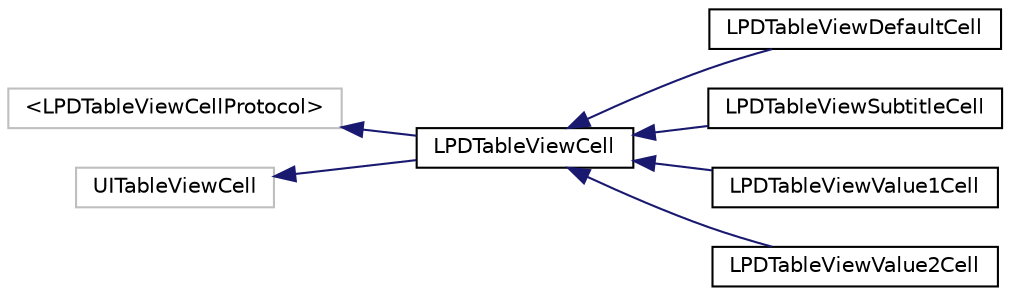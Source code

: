 digraph "Graphical Class Hierarchy"
{
  edge [fontname="Helvetica",fontsize="10",labelfontname="Helvetica",labelfontsize="10"];
  node [fontname="Helvetica",fontsize="10",shape=record];
  rankdir="LR";
  Node128 [label="\<LPDTableViewCellProtocol\>",height=0.2,width=0.4,color="grey75", fillcolor="white", style="filled"];
  Node128 -> Node0 [dir="back",color="midnightblue",fontsize="10",style="solid",fontname="Helvetica"];
  Node0 [label="LPDTableViewCell",height=0.2,width=0.4,color="black", fillcolor="white", style="filled",URL="$interface_l_p_d_table_view_cell.html",tooltip="base class of all table view cell "];
  Node0 -> Node1 [dir="back",color="midnightblue",fontsize="10",style="solid",fontname="Helvetica"];
  Node1 [label="LPDTableViewDefaultCell",height=0.2,width=0.4,color="black", fillcolor="white", style="filled",URL="$interface_l_p_d_table_view_default_cell.html",tooltip="cell with style of UITableViewCellStyleDefault "];
  Node0 -> Node2 [dir="back",color="midnightblue",fontsize="10",style="solid",fontname="Helvetica"];
  Node2 [label="LPDTableViewSubtitleCell",height=0.2,width=0.4,color="black", fillcolor="white", style="filled",URL="$interface_l_p_d_table_view_subtitle_cell.html",tooltip="cell with style of UITableViewCellStyleSubtitle "];
  Node0 -> Node3 [dir="back",color="midnightblue",fontsize="10",style="solid",fontname="Helvetica"];
  Node3 [label="LPDTableViewValue1Cell",height=0.2,width=0.4,color="black", fillcolor="white", style="filled",URL="$interface_l_p_d_table_view_value1_cell.html",tooltip="cell with style of UITableViewCellStyleValue1 "];
  Node0 -> Node4 [dir="back",color="midnightblue",fontsize="10",style="solid",fontname="Helvetica"];
  Node4 [label="LPDTableViewValue2Cell",height=0.2,width=0.4,color="black", fillcolor="white", style="filled",URL="$interface_l_p_d_table_view_value2_cell.html",tooltip="cell with style of UITableViewCellStyleValue2 "];
  Node13 [label="UITableViewCell",height=0.2,width=0.4,color="grey75", fillcolor="white", style="filled"];
  Node13 -> Node0 [dir="back",color="midnightblue",fontsize="10",style="solid",fontname="Helvetica"];
}
